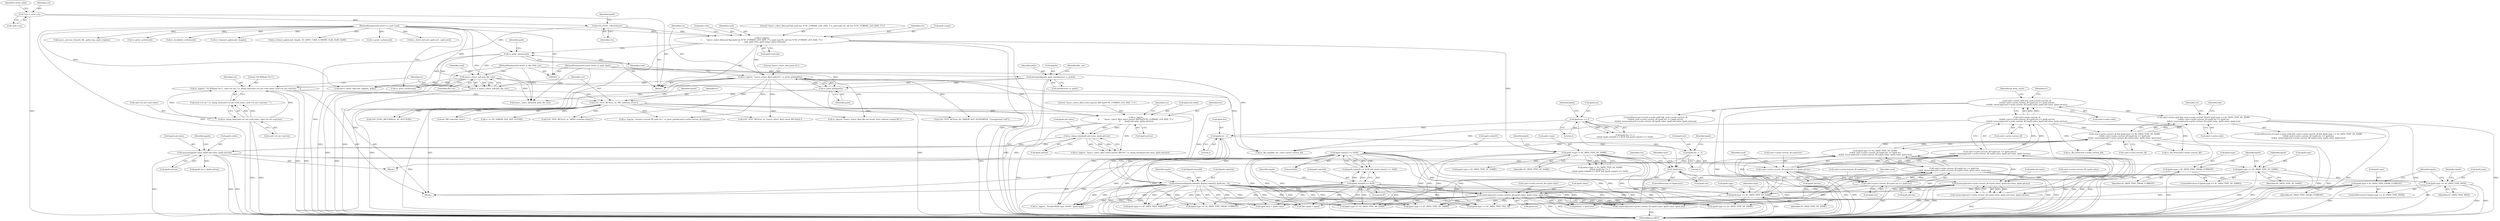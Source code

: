digraph "0_OpenSC_03628449b75a93787eb2359412a3980365dda49b#diff-f8c0128e14031ed9307d47f10f601b54@pointer" {
"1000428" [label="(Call,card->cache.valid && card->cache.current_df && lpath.type == SC_PATH_TYPE_DF_NAME\n\t\t\t&& card->cache.current_df->path.len == lpath.len\n\t\t\t&& !memcmp(card->cache.current_df->path.value, lpath.value, lpath.len))"];
"1000322" [label="(Call,card->cache.valid && card->cache.current_df\n\t\t\t\t&& card->cache.current_df->path.len == lpath.aid.len\n\t\t\t\t&& !memcmp(card->cache.current_df->path.value, lpath.aid.value, lpath.aid.len))"];
"1000328" [label="(Call,card->cache.current_df\n\t\t\t\t&& card->cache.current_df->path.len == lpath.aid.len\n\t\t\t\t&& !memcmp(card->cache.current_df->path.value, lpath.aid.value, lpath.aid.len))"];
"1000334" [label="(Call,card->cache.current_df->path.len == lpath.aid.len\n\t\t\t\t&& !memcmp(card->cache.current_df->path.value, lpath.aid.value, lpath.aid.len))"];
"1000335" [label="(Call,card->cache.current_df->path.len == lpath.aid.len)"];
"1000293" [label="(Call,memcpy(ppath.value, lpath.aid.value, lpath.aid.len))"];
"1000276" [label="(Call,sc_dump_hex(lpath.aid.value, lpath.aid.len))"];
"1000260" [label="(Call,sc_log(ctx,\n\t\t       \"iasecc_select_file() select parent AID:%p/%\"SC_FORMAT_LEN_SIZE_T\"u\",\n\t\t       lpath.aid.value, lpath.aid.len))"];
"1000157" [label="(Call,sc_log(ctx, \"iasecc_select_file() path:%s\", sc_print_path(path)))"];
"1000142" [label="(Call,sc_log(ctx,\n\t       \"iasecc_select_file(card:%p) path.len %\"SC_FORMAT_LEN_SIZE_T\"u; path.type %i; aid_len %\"SC_FORMAT_LEN_SIZE_T\"u\",\n\t       card, path->len, path->type, path->aid.len))"];
"1000128" [label="(Call,LOG_FUNC_CALLED(ctx))"];
"1000108" [label="(Call,*ctx = card->ctx)"];
"1000103" [label="(MethodParameterIn,struct sc_card *card)"];
"1000160" [label="(Call,sc_print_path(path))"];
"1000130" [label="(Call,memcpy(&lpath, path, sizeof(struct sc_path)))"];
"1000104" [label="(MethodParameterIn,const struct sc_path *path)"];
"1000221" [label="(Call,LOG_TEST_RET(ctx, rv, \"MF selection error\"))"];
"1000193" [label="(Call,sc_log(ctx, \"EF.ATR(aid:'%s')\", card->ef_atr ? sc_dump_hex(card->ef_atr->aid.value, card->ef_atr->aid.len) : \"\"))"];
"1000200" [label="(Call,sc_dump_hex(card->ef_atr->aid.value, card->ef_atr->aid.len))"];
"1000216" [label="(Call,rv = iasecc_select_mf(card, file_out))"];
"1000218" [label="(Call,iasecc_select_mf(card, file_out))"];
"1000162" [label="(Call,sc_print_cache(card))"];
"1000105" [label="(MethodParameterIn,struct sc_file **file_out)"];
"1000350" [label="(Call,!memcmp(card->cache.current_df->path.value, lpath.aid.value, lpath.aid.len))"];
"1000351" [label="(Call,memcmp(card->cache.current_df->path.value, lpath.aid.value, lpath.aid.len))"];
"1000434" [label="(Call,card->cache.current_df && lpath.type == SC_PATH_TYPE_DF_NAME\n\t\t\t&& card->cache.current_df->path.len == lpath.len\n\t\t\t&& !memcmp(card->cache.current_df->path.value, lpath.value, lpath.len))"];
"1000440" [label="(Call,lpath.type == SC_PATH_TYPE_DF_NAME\n\t\t\t&& card->cache.current_df->path.len == lpath.len\n\t\t\t&& !memcmp(card->cache.current_df->path.value, lpath.value, lpath.len))"];
"1000441" [label="(Call,lpath.type == SC_PATH_TYPE_DF_NAME)"];
"1000407" [label="(Call,lpath.type == SC_PATH_TYPE_PATH)"];
"1000396" [label="(Call,lpath.type == SC_PATH_TYPE_DF_NAME)"];
"1000166" [label="(Call,path->type != SC_PATH_TYPE_DF_NAME)"];
"1000401" [label="(Call,lpath.type = SC_PATH_TYPE_FROM_CURRENT)"];
"1000412" [label="(Call,lpath.type = SC_PATH_TYPE_FROM_CURRENT)"];
"1000446" [label="(Call,card->cache.current_df->path.len == lpath.len\n\t\t\t&& !memcmp(card->cache.current_df->path.value, lpath.value, lpath.len))"];
"1000447" [label="(Call,card->cache.current_df->path.len == lpath.len)"];
"1000418" [label="(Call,!lpath.len)"];
"1000172" [label="(Call,lpath.len >= 2)"];
"1000243" [label="(Call,lpath.len -=  2)"];
"1000238" [label="(Call,lpath.len - 2)"];
"1000460" [label="(Call,!memcmp(card->cache.current_df->path.value, lpath.value, lpath.len))"];
"1000461" [label="(Call,memcmp(card->cache.current_df->path.value, lpath.value, lpath.len))"];
"1000185" [label="(Call,lpath.value[1] == 0x00)"];
"1000178" [label="(Call,lpath.value[0] == 0x3F)"];
"1000225" [label="(Call,memmove(&lpath.value[0], &lpath.value[2], lpath.len - 2))"];
"1000309" [label="(Identifier,ppath)"];
"1000146" [label="(Call,path->len)"];
"1000145" [label="(Identifier,card)"];
"1000460" [label="(Call,!memcmp(card->cache.current_df->path.value, lpath.value, lpath.len))"];
"1000242" [label="(Literal,2)"];
"1000376" [label="(Call,iasecc_select_file(card, &ppath, &file))"];
"1000417" [label="(ControlStructure,if (!lpath.len))"];
"1000413" [label="(Call,lpath.type)"];
"1000193" [label="(Call,sc_log(ctx, \"EF.ATR(aid:'%s')\", card->ef_atr ? sc_dump_hex(card->ef_atr->aid.value, card->ef_atr->aid.len) : \"\"))"];
"1000186" [label="(Call,lpath.value[1])"];
"1000335" [label="(Call,card->cache.current_df->path.len == lpath.aid.len)"];
"1000419" [label="(Call,lpath.len)"];
"1000170" [label="(Identifier,SC_PATH_TYPE_DF_NAME)"];
"1000422" [label="(Call,LOG_FUNC_RETURN(ctx, SC_SUCCESS))"];
"1001085" [label="(Call,lpath.type == SC_PATH_TYPE_DF_NAME)"];
"1000416" [label="(Identifier,SC_PATH_TYPE_FROM_CURRENT)"];
"1000163" [label="(Identifier,card)"];
"1000166" [label="(Call,path->type != SC_PATH_TYPE_DF_NAME)"];
"1000181" [label="(Identifier,lpath)"];
"1000116" [label="(Identifier,cache_valid)"];
"1000134" [label="(Call,sizeof(struct sc_path))"];
"1000428" [label="(Call,card->cache.valid && card->cache.current_df && lpath.type == SC_PATH_TYPE_DF_NAME\n\t\t\t&& card->cache.current_df->path.len == lpath.len\n\t\t\t&& !memcmp(card->cache.current_df->path.value, lpath.value, lpath.len))"];
"1000294" [label="(Call,ppath.value)"];
"1000712" [label="(Call,lpath.type == SC_PATH_TYPE_DF_NAME)"];
"1000420" [label="(Identifier,lpath)"];
"1000194" [label="(Identifier,ctx)"];
"1000159" [label="(Literal,\"iasecc_select_file() path:%s\")"];
"1000403" [label="(Identifier,lpath)"];
"1000409" [label="(Identifier,lpath)"];
"1000276" [label="(Call,sc_dump_hex(lpath.aid.value, lpath.aid.len))"];
"1000263" [label="(Call,lpath.aid.value)"];
"1000517" [label="(Call,pathlen = lpath.len)"];
"1000225" [label="(Call,memmove(&lpath.value[0], &lpath.value[2], lpath.len - 2))"];
"1000254" [label="(Block,)"];
"1000188" [label="(Identifier,lpath)"];
"1000158" [label="(Identifier,ctx)"];
"1000351" [label="(Call,memcmp(card->cache.current_df->path.value, lpath.aid.value, lpath.aid.len))"];
"1000447" [label="(Call,card->cache.current_df->path.len == lpath.len)"];
"1000442" [label="(Call,lpath.type)"];
"1000435" [label="(Call,card->cache.current_df)"];
"1000251" [label="(Identifier,lpath)"];
"1000179" [label="(Call,lpath.value[0])"];
"1000260" [label="(Call,sc_log(ctx,\n\t\t       \"iasecc_select_file() select parent AID:%p/%\"SC_FORMAT_LEN_SIZE_T\"u\",\n\t\t       lpath.aid.value, lpath.aid.len))"];
"1000571" [label="(Call,lpath.type == SC_PATH_TYPE_FILE_ID)"];
"1000133" [label="(Identifier,path)"];
"1000201" [label="(Call,card->ef_atr->aid.value)"];
"1000407" [label="(Call,lpath.type == SC_PATH_TYPE_PATH)"];
"1000336" [label="(Call,card->cache.current_df->path.len)"];
"1000955" [label="(Call,iasecc_process_fci(card, file, apdu.resp, apdu.resplen))"];
"1000130" [label="(Call,memcpy(&lpath, path, sizeof(struct sc_path)))"];
"1000219" [label="(Identifier,card)"];
"1000806" [label="(Call,LOG_TEST_RET(ctx, rv, \"APDU transmit failed\"))"];
"1000192" [label="(Block,)"];
"1000503" [label="(Call,sc_print_cache(card))"];
"1000418" [label="(Call,!lpath.len)"];
"1001091" [label="(Call,sc_file_free(card->cache.current_df))"];
"1000277" [label="(Call,lpath.aid.value)"];
"1000872" [label="(Call,sc_invalidate_cache(card))"];
"1000322" [label="(Call,card->cache.valid && card->cache.current_df\n\t\t\t\t&& card->cache.current_df->path.len == lpath.aid.len\n\t\t\t\t&& !memcmp(card->cache.current_df->path.value, lpath.aid.value, lpath.aid.len))"];
"1000462" [label="(Call,card->cache.current_df->path.value)"];
"1000222" [label="(Identifier,ctx)"];
"1000423" [label="(Identifier,ctx)"];
"1000352" [label="(Call,card->cache.current_df->path.value)"];
"1000445" [label="(Identifier,SC_PATH_TYPE_DF_NAME)"];
"1000802" [label="(Call,sc_transmit_apdu(card, &apdu))"];
"1000168" [label="(Identifier,path)"];
"1000245" [label="(Identifier,lpath)"];
"1000826" [label="(Call,lpath.type == SC_PATH_TYPE_DF_NAME)"];
"1000226" [label="(Call,&lpath.value[0])"];
"1000273" [label="(Call,sc_log(ctx, \"iasecc_select_file() select parent AID:%s\", sc_dump_hex(lpath.aid.value, lpath.aid.len)))"];
"1000261" [label="(Identifier,ctx)"];
"1000412" [label="(Call,lpath.type = SC_PATH_TYPE_FROM_CURRENT)"];
"1000297" [label="(Call,lpath.aid.value)"];
"1000457" [label="(Call,lpath.len)"];
"1000108" [label="(Call,*ctx = card->ctx)"];
"1000196" [label="(Call,card->ef_atr ? sc_dump_hex(card->ef_atr->aid.value, card->ef_atr->aid.len) : \"\")"];
"1000411" [label="(Identifier,SC_PATH_TYPE_PATH)"];
"1000229" [label="(Identifier,lpath)"];
"1000157" [label="(Call,sc_log(ctx, \"iasecc_select_file() path:%s\", sc_print_path(path)))"];
"1000109" [label="(Identifier,ctx)"];
"1000223" [label="(Identifier,rv)"];
"1000402" [label="(Call,lpath.type)"];
"1000865" [label="(Call,rv == SC_ERROR_FILE_NOT_FOUND)"];
"1000896" [label="(Call,LOG_TEST_RET(ctx, rv, \"iasecc_select_file() check SW failed\"))"];
"1000874" [label="(Call,sc_log(ctx, \"iasecc_select_file() file not found, retry without cached DF\"))"];
"1000173" [label="(Call,lpath.len)"];
"1000110" [label="(Call,card->ctx)"];
"1000461" [label="(Call,memcmp(card->cache.current_df->path.value, lpath.value, lpath.len))"];
"1000429" [label="(Call,card->cache.valid)"];
"1000634" [label="(Call,lpath.type == SC_PATH_TYPE_FROM_CURRENT)"];
"1000316" [label="(Call,ppath.type = SC_PATH_TYPE_DF_NAME)"];
"1000262" [label="(Literal,\"iasecc_select_file() select parent AID:%p/%\"SC_FORMAT_LEN_SIZE_T\"u\")"];
"1000427" [label="(ControlStructure,if (card->cache.valid && card->cache.current_df && lpath.type == SC_PATH_TYPE_DF_NAME\n\t\t\t&& card->cache.current_df->path.len == lpath.len\n\t\t\t&& !memcmp(card->cache.current_df->path.value, lpath.value, lpath.len)))"];
"1000105" [label="(MethodParameterIn,struct sc_file **file_out)"];
"1000131" [label="(Call,&lpath)"];
"1000414" [label="(Identifier,lpath)"];
"1000302" [label="(Call,lpath.aid.len)"];
"1000172" [label="(Call,lpath.len >= 2)"];
"1000566" [label="(Call,LOG_TEST_RET(ctx, SC_ERROR_NOT_SUPPORTED, \"Unsupported card\"))"];
"1000185" [label="(Call,lpath.value[1] == 0x00)"];
"1000165" [label="(Call,path->type != SC_PATH_TYPE_DF_NAME\n\t\t\t&& lpath.len >= 2\n\t\t\t&& lpath.value[0] == 0x3F && lpath.value[1] == 0x00)"];
"1000232" [label="(Call,&lpath.value[2])"];
"1000372" [label="(Identifier,df_from_cache)"];
"1000161" [label="(Identifier,path)"];
"1000350" [label="(Call,!memcmp(card->cache.current_df->path.value, lpath.aid.value, lpath.aid.len))"];
"1000400" [label="(Identifier,SC_PATH_TYPE_DF_NAME)"];
"1000137" [label="(Identifier,file_out)"];
"1000221" [label="(Call,LOG_TEST_RET(ctx, rv, \"MF selection error\"))"];
"1000356" [label="(Identifier,card)"];
"1000282" [label="(Call,lpath.aid.len)"];
"1000408" [label="(Call,lpath.type)"];
"1000247" [label="(Literal,2)"];
"1000144" [label="(Literal,\"iasecc_select_file(card:%p) path.len %\"SC_FORMAT_LEN_SIZE_T\"u; path.type %i; aid_len %\"SC_FORMAT_LEN_SIZE_T\"u\")"];
"1000162" [label="(Call,sc_print_cache(card))"];
"1000218" [label="(Call,iasecc_select_mf(card, file_out))"];
"1000425" [label="(Call,sc_print_cache(card))"];
"1000143" [label="(Identifier,ctx)"];
"1000177" [label="(Call,lpath.value[0] == 0x3F && lpath.value[1] == 0x00)"];
"1000293" [label="(Call,memcpy(ppath.value, lpath.aid.value, lpath.aid.len))"];
"1000522" [label="(Call,sc_format_apdu(card, &apdu, SC_APDU_CASE_4_SHORT, 0xA4, 0x00, 0x00))"];
"1000167" [label="(Call,path->type)"];
"1000448" [label="(Call,card->cache.current_df->path.len)"];
"1000184" [label="(Literal,0x3F)"];
"1000395" [label="(ControlStructure,if (lpath.type == SC_PATH_TYPE_DF_NAME))"];
"1000406" [label="(ControlStructure,if (lpath.type == SC_PATH_TYPE_PATH))"];
"1000772" [label="(Call,apdu.data = lpath.value)"];
"1000195" [label="(Literal,\"EF.ATR(aid:'%s')\")"];
"1000174" [label="(Identifier,lpath)"];
"1000208" [label="(Call,card->ef_atr->aid.len)"];
"1000474" [label="(Call,lpath.len)"];
"1000128" [label="(Call,LOG_FUNC_CALLED(ctx))"];
"1000452" [label="(Identifier,card)"];
"1000106" [label="(Block,)"];
"1000466" [label="(Identifier,card)"];
"1000274" [label="(Identifier,ctx)"];
"1000397" [label="(Call,lpath.type)"];
"1000496" [label="(Call,sc_file_dup(file_out, card->cache.current_df))"];
"1000171" [label="(Call,lpath.len >= 2\n\t\t\t&& lpath.value[0] == 0x3F && lpath.value[1] == 0x00)"];
"1000238" [label="(Call,lpath.len - 2)"];
"1000191" [label="(Literal,0x00)"];
"1000323" [label="(Call,card->cache.valid)"];
"1000149" [label="(Call,path->type)"];
"1000239" [label="(Call,lpath.len)"];
"1000216" [label="(Call,rv = iasecc_select_mf(card, file_out))"];
"1000479" [label="(Identifier,ctx)"];
"1000129" [label="(Identifier,ctx)"];
"1000366" [label="(Call,lpath.aid.len)"];
"1000361" [label="(Call,lpath.aid.value)"];
"1000160" [label="(Call,sc_print_path(path))"];
"1000513" [label="(Identifier,file)"];
"1000948" [label="(Call,file->path = lpath)"];
"1000268" [label="(Call,lpath.aid.len)"];
"1001125" [label="(Call,sc_print_cache(card))"];
"1000446" [label="(Call,card->cache.current_df->path.len == lpath.len\n\t\t\t&& !memcmp(card->cache.current_df->path.value, lpath.value, lpath.len))"];
"1000142" [label="(Call,sc_log(ctx,\n\t       \"iasecc_select_file(card:%p) path.len %\"SC_FORMAT_LEN_SIZE_T\"u; path.type %i; aid_len %\"SC_FORMAT_LEN_SIZE_T\"u\",\n\t       card, path->len, path->type, path->aid.len))"];
"1000345" [label="(Call,lpath.aid.len)"];
"1000812" [label="(Call,sc_check_sw(card, apdu.sw1, apdu.sw2))"];
"1000334" [label="(Call,card->cache.current_df->path.len == lpath.aid.len\n\t\t\t\t&& !memcmp(card->cache.current_df->path.value, lpath.aid.value, lpath.aid.len))"];
"1000224" [label="(Literal,\"MF selection error\")"];
"1000747" [label="(Call,sc_log(ctx, \"Invalid PATH type: 0x%X\", lpath.type))"];
"1000329" [label="(Call,card->cache.current_df)"];
"1000244" [label="(Call,lpath.len)"];
"1000691" [label="(Call,lpath.type == SC_PATH_TYPE_PARENT)"];
"1000434" [label="(Call,card->cache.current_df && lpath.type == SC_PATH_TYPE_DF_NAME\n\t\t\t&& card->cache.current_df->path.len == lpath.len\n\t\t\t&& !memcmp(card->cache.current_df->path.value, lpath.value, lpath.len))"];
"1000176" [label="(Literal,2)"];
"1000152" [label="(Call,path->aid.len)"];
"1000243" [label="(Call,lpath.len -=  2)"];
"1000321" [label="(ControlStructure,if (card->cache.valid && card->cache.current_df\n\t\t\t\t&& card->cache.current_df->path.len == lpath.aid.len\n\t\t\t\t&& !memcmp(card->cache.current_df->path.value, lpath.aid.value, lpath.aid.len)))"];
"1000132" [label="(Identifier,lpath)"];
"1000401" [label="(Call,lpath.type = SC_PATH_TYPE_FROM_CURRENT)"];
"1000478" [label="(Call,sc_log(ctx, \"returns current DF path %s\", sc_print_path(&card->cache.current_df->path)))"];
"1000405" [label="(Identifier,SC_PATH_TYPE_FROM_CURRENT)"];
"1000178" [label="(Call,lpath.value[0] == 0x3F)"];
"1000396" [label="(Call,lpath.type == SC_PATH_TYPE_DF_NAME)"];
"1000220" [label="(Identifier,file_out)"];
"1000375" [label="(Identifier,rv)"];
"1000441" [label="(Call,lpath.type == SC_PATH_TYPE_DF_NAME)"];
"1000307" [label="(Call,ppath.len = lpath.aid.len)"];
"1000328" [label="(Call,card->cache.current_df\n\t\t\t\t&& card->cache.current_df->path.len == lpath.aid.len\n\t\t\t\t&& !memcmp(card->cache.current_df->path.value, lpath.aid.value, lpath.aid.len))"];
"1000426" [label="(Identifier,card)"];
"1001130" [label="(MethodReturn,RET)"];
"1000993" [label="(Call,sc_file_free(card->cache.current_df))"];
"1000471" [label="(Call,lpath.value)"];
"1000104" [label="(MethodParameterIn,const struct sc_path *path)"];
"1000889" [label="(Call,iasecc_select_file(card, path, file_out))"];
"1000200" [label="(Call,sc_dump_hex(card->ef_atr->aid.value, card->ef_atr->aid.len))"];
"1000103" [label="(MethodParameterIn,struct sc_card *card)"];
"1000217" [label="(Identifier,rv)"];
"1000440" [label="(Call,lpath.type == SC_PATH_TYPE_DF_NAME\n\t\t\t&& card->cache.current_df->path.len == lpath.len\n\t\t\t&& !memcmp(card->cache.current_df->path.value, lpath.value, lpath.len))"];
"1000428" -> "1000427"  [label="AST: "];
"1000428" -> "1000429"  [label="CFG: "];
"1000428" -> "1000434"  [label="CFG: "];
"1000429" -> "1000428"  [label="AST: "];
"1000434" -> "1000428"  [label="AST: "];
"1000479" -> "1000428"  [label="CFG: "];
"1000513" -> "1000428"  [label="CFG: "];
"1000428" -> "1001130"  [label="DDG: "];
"1000428" -> "1001130"  [label="DDG: "];
"1000428" -> "1001130"  [label="DDG: "];
"1000322" -> "1000428"  [label="DDG: "];
"1000434" -> "1000428"  [label="DDG: "];
"1000434" -> "1000428"  [label="DDG: "];
"1000322" -> "1000321"  [label="AST: "];
"1000322" -> "1000323"  [label="CFG: "];
"1000322" -> "1000328"  [label="CFG: "];
"1000323" -> "1000322"  [label="AST: "];
"1000328" -> "1000322"  [label="AST: "];
"1000372" -> "1000322"  [label="CFG: "];
"1000375" -> "1000322"  [label="CFG: "];
"1000322" -> "1001130"  [label="DDG: "];
"1000322" -> "1001130"  [label="DDG: "];
"1000328" -> "1000322"  [label="DDG: "];
"1000328" -> "1000322"  [label="DDG: "];
"1000328" -> "1000329"  [label="CFG: "];
"1000328" -> "1000334"  [label="CFG: "];
"1000329" -> "1000328"  [label="AST: "];
"1000334" -> "1000328"  [label="AST: "];
"1000328" -> "1001130"  [label="DDG: "];
"1000328" -> "1001130"  [label="DDG: "];
"1000334" -> "1000328"  [label="DDG: "];
"1000334" -> "1000328"  [label="DDG: "];
"1000328" -> "1000434"  [label="DDG: "];
"1000328" -> "1000496"  [label="DDG: "];
"1000328" -> "1000993"  [label="DDG: "];
"1000328" -> "1001091"  [label="DDG: "];
"1000334" -> "1000335"  [label="CFG: "];
"1000334" -> "1000350"  [label="CFG: "];
"1000335" -> "1000334"  [label="AST: "];
"1000350" -> "1000334"  [label="AST: "];
"1000334" -> "1001130"  [label="DDG: "];
"1000334" -> "1001130"  [label="DDG: "];
"1000335" -> "1000334"  [label="DDG: "];
"1000335" -> "1000334"  [label="DDG: "];
"1000350" -> "1000334"  [label="DDG: "];
"1000335" -> "1000345"  [label="CFG: "];
"1000336" -> "1000335"  [label="AST: "];
"1000345" -> "1000335"  [label="AST: "];
"1000356" -> "1000335"  [label="CFG: "];
"1000335" -> "1001130"  [label="DDG: "];
"1000335" -> "1001130"  [label="DDG: "];
"1000293" -> "1000335"  [label="DDG: "];
"1000335" -> "1000351"  [label="DDG: "];
"1000335" -> "1000447"  [label="DDG: "];
"1000293" -> "1000254"  [label="AST: "];
"1000293" -> "1000302"  [label="CFG: "];
"1000294" -> "1000293"  [label="AST: "];
"1000297" -> "1000293"  [label="AST: "];
"1000302" -> "1000293"  [label="AST: "];
"1000309" -> "1000293"  [label="CFG: "];
"1000293" -> "1001130"  [label="DDG: "];
"1000293" -> "1001130"  [label="DDG: "];
"1000293" -> "1001130"  [label="DDG: "];
"1000276" -> "1000293"  [label="DDG: "];
"1000276" -> "1000293"  [label="DDG: "];
"1000293" -> "1000307"  [label="DDG: "];
"1000293" -> "1000351"  [label="DDG: "];
"1000276" -> "1000273"  [label="AST: "];
"1000276" -> "1000282"  [label="CFG: "];
"1000277" -> "1000276"  [label="AST: "];
"1000282" -> "1000276"  [label="AST: "];
"1000273" -> "1000276"  [label="CFG: "];
"1000276" -> "1000273"  [label="DDG: "];
"1000276" -> "1000273"  [label="DDG: "];
"1000260" -> "1000276"  [label="DDG: "];
"1000260" -> "1000276"  [label="DDG: "];
"1000260" -> "1000254"  [label="AST: "];
"1000260" -> "1000268"  [label="CFG: "];
"1000261" -> "1000260"  [label="AST: "];
"1000262" -> "1000260"  [label="AST: "];
"1000263" -> "1000260"  [label="AST: "];
"1000268" -> "1000260"  [label="AST: "];
"1000274" -> "1000260"  [label="CFG: "];
"1000260" -> "1001130"  [label="DDG: "];
"1000157" -> "1000260"  [label="DDG: "];
"1000221" -> "1000260"  [label="DDG: "];
"1000260" -> "1000273"  [label="DDG: "];
"1000157" -> "1000106"  [label="AST: "];
"1000157" -> "1000160"  [label="CFG: "];
"1000158" -> "1000157"  [label="AST: "];
"1000159" -> "1000157"  [label="AST: "];
"1000160" -> "1000157"  [label="AST: "];
"1000163" -> "1000157"  [label="CFG: "];
"1000157" -> "1001130"  [label="DDG: "];
"1000157" -> "1001130"  [label="DDG: "];
"1000142" -> "1000157"  [label="DDG: "];
"1000160" -> "1000157"  [label="DDG: "];
"1000157" -> "1000193"  [label="DDG: "];
"1000157" -> "1000422"  [label="DDG: "];
"1000157" -> "1000478"  [label="DDG: "];
"1000157" -> "1000566"  [label="DDG: "];
"1000157" -> "1000747"  [label="DDG: "];
"1000157" -> "1000806"  [label="DDG: "];
"1000157" -> "1000874"  [label="DDG: "];
"1000157" -> "1000896"  [label="DDG: "];
"1000142" -> "1000106"  [label="AST: "];
"1000142" -> "1000152"  [label="CFG: "];
"1000143" -> "1000142"  [label="AST: "];
"1000144" -> "1000142"  [label="AST: "];
"1000145" -> "1000142"  [label="AST: "];
"1000146" -> "1000142"  [label="AST: "];
"1000149" -> "1000142"  [label="AST: "];
"1000152" -> "1000142"  [label="AST: "];
"1000158" -> "1000142"  [label="CFG: "];
"1000142" -> "1001130"  [label="DDG: "];
"1000142" -> "1001130"  [label="DDG: "];
"1000142" -> "1001130"  [label="DDG: "];
"1000128" -> "1000142"  [label="DDG: "];
"1000103" -> "1000142"  [label="DDG: "];
"1000142" -> "1000162"  [label="DDG: "];
"1000142" -> "1000166"  [label="DDG: "];
"1000128" -> "1000106"  [label="AST: "];
"1000128" -> "1000129"  [label="CFG: "];
"1000129" -> "1000128"  [label="AST: "];
"1000132" -> "1000128"  [label="CFG: "];
"1000128" -> "1001130"  [label="DDG: "];
"1000108" -> "1000128"  [label="DDG: "];
"1000108" -> "1000106"  [label="AST: "];
"1000108" -> "1000110"  [label="CFG: "];
"1000109" -> "1000108"  [label="AST: "];
"1000110" -> "1000108"  [label="AST: "];
"1000116" -> "1000108"  [label="CFG: "];
"1000108" -> "1001130"  [label="DDG: "];
"1000103" -> "1000102"  [label="AST: "];
"1000103" -> "1001130"  [label="DDG: "];
"1000103" -> "1000162"  [label="DDG: "];
"1000103" -> "1000218"  [label="DDG: "];
"1000103" -> "1000376"  [label="DDG: "];
"1000103" -> "1000425"  [label="DDG: "];
"1000103" -> "1000503"  [label="DDG: "];
"1000103" -> "1000522"  [label="DDG: "];
"1000103" -> "1000802"  [label="DDG: "];
"1000103" -> "1000812"  [label="DDG: "];
"1000103" -> "1000872"  [label="DDG: "];
"1000103" -> "1000889"  [label="DDG: "];
"1000103" -> "1000955"  [label="DDG: "];
"1000103" -> "1001125"  [label="DDG: "];
"1000160" -> "1000161"  [label="CFG: "];
"1000161" -> "1000160"  [label="AST: "];
"1000160" -> "1001130"  [label="DDG: "];
"1000130" -> "1000160"  [label="DDG: "];
"1000104" -> "1000160"  [label="DDG: "];
"1000160" -> "1000889"  [label="DDG: "];
"1000130" -> "1000106"  [label="AST: "];
"1000130" -> "1000134"  [label="CFG: "];
"1000131" -> "1000130"  [label="AST: "];
"1000133" -> "1000130"  [label="AST: "];
"1000134" -> "1000130"  [label="AST: "];
"1000137" -> "1000130"  [label="CFG: "];
"1000130" -> "1001130"  [label="DDG: "];
"1000130" -> "1001130"  [label="DDG: "];
"1000104" -> "1000130"  [label="DDG: "];
"1000104" -> "1000102"  [label="AST: "];
"1000104" -> "1001130"  [label="DDG: "];
"1000104" -> "1000889"  [label="DDG: "];
"1000221" -> "1000192"  [label="AST: "];
"1000221" -> "1000224"  [label="CFG: "];
"1000222" -> "1000221"  [label="AST: "];
"1000223" -> "1000221"  [label="AST: "];
"1000224" -> "1000221"  [label="AST: "];
"1000229" -> "1000221"  [label="CFG: "];
"1000221" -> "1001130"  [label="DDG: "];
"1000193" -> "1000221"  [label="DDG: "];
"1000216" -> "1000221"  [label="DDG: "];
"1000221" -> "1000422"  [label="DDG: "];
"1000221" -> "1000478"  [label="DDG: "];
"1000221" -> "1000566"  [label="DDG: "];
"1000221" -> "1000747"  [label="DDG: "];
"1000221" -> "1000806"  [label="DDG: "];
"1000221" -> "1000865"  [label="DDG: "];
"1000221" -> "1000874"  [label="DDG: "];
"1000221" -> "1000896"  [label="DDG: "];
"1000193" -> "1000192"  [label="AST: "];
"1000193" -> "1000196"  [label="CFG: "];
"1000194" -> "1000193"  [label="AST: "];
"1000195" -> "1000193"  [label="AST: "];
"1000196" -> "1000193"  [label="AST: "];
"1000217" -> "1000193"  [label="CFG: "];
"1000193" -> "1001130"  [label="DDG: "];
"1000193" -> "1001130"  [label="DDG: "];
"1000200" -> "1000193"  [label="DDG: "];
"1000200" -> "1000193"  [label="DDG: "];
"1000200" -> "1000196"  [label="AST: "];
"1000200" -> "1000208"  [label="CFG: "];
"1000201" -> "1000200"  [label="AST: "];
"1000208" -> "1000200"  [label="AST: "];
"1000196" -> "1000200"  [label="CFG: "];
"1000200" -> "1001130"  [label="DDG: "];
"1000200" -> "1001130"  [label="DDG: "];
"1000200" -> "1000196"  [label="DDG: "];
"1000200" -> "1000196"  [label="DDG: "];
"1000216" -> "1000192"  [label="AST: "];
"1000216" -> "1000218"  [label="CFG: "];
"1000217" -> "1000216"  [label="AST: "];
"1000218" -> "1000216"  [label="AST: "];
"1000222" -> "1000216"  [label="CFG: "];
"1000216" -> "1001130"  [label="DDG: "];
"1000218" -> "1000216"  [label="DDG: "];
"1000218" -> "1000216"  [label="DDG: "];
"1000218" -> "1000220"  [label="CFG: "];
"1000219" -> "1000218"  [label="AST: "];
"1000220" -> "1000218"  [label="AST: "];
"1000218" -> "1001130"  [label="DDG: "];
"1000162" -> "1000218"  [label="DDG: "];
"1000105" -> "1000218"  [label="DDG: "];
"1000218" -> "1000376"  [label="DDG: "];
"1000218" -> "1000425"  [label="DDG: "];
"1000218" -> "1000496"  [label="DDG: "];
"1000218" -> "1000889"  [label="DDG: "];
"1000162" -> "1000106"  [label="AST: "];
"1000162" -> "1000163"  [label="CFG: "];
"1000163" -> "1000162"  [label="AST: "];
"1000168" -> "1000162"  [label="CFG: "];
"1000162" -> "1000376"  [label="DDG: "];
"1000162" -> "1000425"  [label="DDG: "];
"1000105" -> "1000102"  [label="AST: "];
"1000105" -> "1001130"  [label="DDG: "];
"1000105" -> "1000496"  [label="DDG: "];
"1000105" -> "1000889"  [label="DDG: "];
"1000350" -> "1000351"  [label="CFG: "];
"1000351" -> "1000350"  [label="AST: "];
"1000350" -> "1001130"  [label="DDG: "];
"1000351" -> "1000350"  [label="DDG: "];
"1000351" -> "1000350"  [label="DDG: "];
"1000351" -> "1000350"  [label="DDG: "];
"1000351" -> "1000366"  [label="CFG: "];
"1000352" -> "1000351"  [label="AST: "];
"1000361" -> "1000351"  [label="AST: "];
"1000366" -> "1000351"  [label="AST: "];
"1000351" -> "1001130"  [label="DDG: "];
"1000351" -> "1001130"  [label="DDG: "];
"1000351" -> "1001130"  [label="DDG: "];
"1000351" -> "1000461"  [label="DDG: "];
"1000434" -> "1000435"  [label="CFG: "];
"1000434" -> "1000440"  [label="CFG: "];
"1000435" -> "1000434"  [label="AST: "];
"1000440" -> "1000434"  [label="AST: "];
"1000434" -> "1001130"  [label="DDG: "];
"1000434" -> "1001130"  [label="DDG: "];
"1000440" -> "1000434"  [label="DDG: "];
"1000440" -> "1000434"  [label="DDG: "];
"1000434" -> "1000496"  [label="DDG: "];
"1000434" -> "1000993"  [label="DDG: "];
"1000434" -> "1001091"  [label="DDG: "];
"1000440" -> "1000441"  [label="CFG: "];
"1000440" -> "1000446"  [label="CFG: "];
"1000441" -> "1000440"  [label="AST: "];
"1000446" -> "1000440"  [label="AST: "];
"1000440" -> "1001130"  [label="DDG: "];
"1000440" -> "1001130"  [label="DDG: "];
"1000441" -> "1000440"  [label="DDG: "];
"1000441" -> "1000440"  [label="DDG: "];
"1000446" -> "1000440"  [label="DDG: "];
"1000446" -> "1000440"  [label="DDG: "];
"1000441" -> "1000445"  [label="CFG: "];
"1000442" -> "1000441"  [label="AST: "];
"1000445" -> "1000441"  [label="AST: "];
"1000452" -> "1000441"  [label="CFG: "];
"1000441" -> "1001130"  [label="DDG: "];
"1000407" -> "1000441"  [label="DDG: "];
"1000412" -> "1000441"  [label="DDG: "];
"1000396" -> "1000441"  [label="DDG: "];
"1000166" -> "1000441"  [label="DDG: "];
"1000441" -> "1000571"  [label="DDG: "];
"1000441" -> "1000712"  [label="DDG: "];
"1000441" -> "1000826"  [label="DDG: "];
"1000441" -> "1001085"  [label="DDG: "];
"1000407" -> "1000406"  [label="AST: "];
"1000407" -> "1000411"  [label="CFG: "];
"1000408" -> "1000407"  [label="AST: "];
"1000411" -> "1000407"  [label="AST: "];
"1000414" -> "1000407"  [label="CFG: "];
"1000420" -> "1000407"  [label="CFG: "];
"1000407" -> "1001130"  [label="DDG: "];
"1000407" -> "1001130"  [label="DDG: "];
"1000396" -> "1000407"  [label="DDG: "];
"1000401" -> "1000407"  [label="DDG: "];
"1000407" -> "1000571"  [label="DDG: "];
"1000396" -> "1000395"  [label="AST: "];
"1000396" -> "1000400"  [label="CFG: "];
"1000397" -> "1000396"  [label="AST: "];
"1000400" -> "1000396"  [label="AST: "];
"1000403" -> "1000396"  [label="CFG: "];
"1000409" -> "1000396"  [label="CFG: "];
"1000396" -> "1001130"  [label="DDG: "];
"1000396" -> "1001130"  [label="DDG: "];
"1000166" -> "1000396"  [label="DDG: "];
"1000396" -> "1000712"  [label="DDG: "];
"1000396" -> "1000826"  [label="DDG: "];
"1000396" -> "1001085"  [label="DDG: "];
"1000166" -> "1000165"  [label="AST: "];
"1000166" -> "1000170"  [label="CFG: "];
"1000167" -> "1000166"  [label="AST: "];
"1000170" -> "1000166"  [label="AST: "];
"1000174" -> "1000166"  [label="CFG: "];
"1000165" -> "1000166"  [label="CFG: "];
"1000166" -> "1001130"  [label="DDG: "];
"1000166" -> "1001130"  [label="DDG: "];
"1000166" -> "1000165"  [label="DDG: "];
"1000166" -> "1000165"  [label="DDG: "];
"1000166" -> "1000316"  [label="DDG: "];
"1000166" -> "1000712"  [label="DDG: "];
"1000166" -> "1000826"  [label="DDG: "];
"1000166" -> "1001085"  [label="DDG: "];
"1000401" -> "1000395"  [label="AST: "];
"1000401" -> "1000405"  [label="CFG: "];
"1000402" -> "1000401"  [label="AST: "];
"1000405" -> "1000401"  [label="AST: "];
"1000409" -> "1000401"  [label="CFG: "];
"1000401" -> "1001130"  [label="DDG: "];
"1000412" -> "1000406"  [label="AST: "];
"1000412" -> "1000416"  [label="CFG: "];
"1000413" -> "1000412"  [label="AST: "];
"1000416" -> "1000412"  [label="AST: "];
"1000420" -> "1000412"  [label="CFG: "];
"1000412" -> "1001130"  [label="DDG: "];
"1000412" -> "1000571"  [label="DDG: "];
"1000446" -> "1000447"  [label="CFG: "];
"1000446" -> "1000460"  [label="CFG: "];
"1000447" -> "1000446"  [label="AST: "];
"1000460" -> "1000446"  [label="AST: "];
"1000446" -> "1001130"  [label="DDG: "];
"1000446" -> "1001130"  [label="DDG: "];
"1000447" -> "1000446"  [label="DDG: "];
"1000447" -> "1000446"  [label="DDG: "];
"1000460" -> "1000446"  [label="DDG: "];
"1000447" -> "1000457"  [label="CFG: "];
"1000448" -> "1000447"  [label="AST: "];
"1000457" -> "1000447"  [label="AST: "];
"1000466" -> "1000447"  [label="CFG: "];
"1000447" -> "1001130"  [label="DDG: "];
"1000418" -> "1000447"  [label="DDG: "];
"1000447" -> "1000461"  [label="DDG: "];
"1000447" -> "1000517"  [label="DDG: "];
"1000418" -> "1000417"  [label="AST: "];
"1000418" -> "1000419"  [label="CFG: "];
"1000419" -> "1000418"  [label="AST: "];
"1000423" -> "1000418"  [label="CFG: "];
"1000426" -> "1000418"  [label="CFG: "];
"1000418" -> "1001130"  [label="DDG: "];
"1000172" -> "1000418"  [label="DDG: "];
"1000243" -> "1000418"  [label="DDG: "];
"1000418" -> "1000517"  [label="DDG: "];
"1000172" -> "1000171"  [label="AST: "];
"1000172" -> "1000176"  [label="CFG: "];
"1000173" -> "1000172"  [label="AST: "];
"1000176" -> "1000172"  [label="AST: "];
"1000181" -> "1000172"  [label="CFG: "];
"1000171" -> "1000172"  [label="CFG: "];
"1000172" -> "1000171"  [label="DDG: "];
"1000172" -> "1000171"  [label="DDG: "];
"1000172" -> "1000238"  [label="DDG: "];
"1000243" -> "1000192"  [label="AST: "];
"1000243" -> "1000247"  [label="CFG: "];
"1000244" -> "1000243"  [label="AST: "];
"1000247" -> "1000243"  [label="AST: "];
"1000251" -> "1000243"  [label="CFG: "];
"1000238" -> "1000243"  [label="DDG: "];
"1000238" -> "1000225"  [label="AST: "];
"1000238" -> "1000242"  [label="CFG: "];
"1000239" -> "1000238"  [label="AST: "];
"1000242" -> "1000238"  [label="AST: "];
"1000225" -> "1000238"  [label="CFG: "];
"1000238" -> "1000225"  [label="DDG: "];
"1000238" -> "1000225"  [label="DDG: "];
"1000460" -> "1000461"  [label="CFG: "];
"1000461" -> "1000460"  [label="AST: "];
"1000460" -> "1001130"  [label="DDG: "];
"1000461" -> "1000460"  [label="DDG: "];
"1000461" -> "1000460"  [label="DDG: "];
"1000461" -> "1000460"  [label="DDG: "];
"1000461" -> "1000474"  [label="CFG: "];
"1000462" -> "1000461"  [label="AST: "];
"1000471" -> "1000461"  [label="AST: "];
"1000474" -> "1000461"  [label="AST: "];
"1000461" -> "1001130"  [label="DDG: "];
"1000461" -> "1001130"  [label="DDG: "];
"1000185" -> "1000461"  [label="DDG: "];
"1000178" -> "1000461"  [label="DDG: "];
"1000225" -> "1000461"  [label="DDG: "];
"1000225" -> "1000461"  [label="DDG: "];
"1000461" -> "1000517"  [label="DDG: "];
"1000461" -> "1000517"  [label="DDG: "];
"1000461" -> "1000571"  [label="DDG: "];
"1000461" -> "1000634"  [label="DDG: "];
"1000461" -> "1000691"  [label="DDG: "];
"1000461" -> "1000712"  [label="DDG: "];
"1000461" -> "1000747"  [label="DDG: "];
"1000461" -> "1000772"  [label="DDG: "];
"1000461" -> "1000826"  [label="DDG: "];
"1000461" -> "1000948"  [label="DDG: "];
"1000461" -> "1001085"  [label="DDG: "];
"1000185" -> "1000177"  [label="AST: "];
"1000185" -> "1000191"  [label="CFG: "];
"1000186" -> "1000185"  [label="AST: "];
"1000191" -> "1000185"  [label="AST: "];
"1000177" -> "1000185"  [label="CFG: "];
"1000185" -> "1001130"  [label="DDG: "];
"1000185" -> "1000177"  [label="DDG: "];
"1000185" -> "1000177"  [label="DDG: "];
"1000185" -> "1000517"  [label="DDG: "];
"1000185" -> "1000571"  [label="DDG: "];
"1000185" -> "1000634"  [label="DDG: "];
"1000185" -> "1000691"  [label="DDG: "];
"1000185" -> "1000712"  [label="DDG: "];
"1000185" -> "1000747"  [label="DDG: "];
"1000185" -> "1000772"  [label="DDG: "];
"1000185" -> "1000826"  [label="DDG: "];
"1000185" -> "1000948"  [label="DDG: "];
"1000185" -> "1001085"  [label="DDG: "];
"1000178" -> "1000177"  [label="AST: "];
"1000178" -> "1000184"  [label="CFG: "];
"1000179" -> "1000178"  [label="AST: "];
"1000184" -> "1000178"  [label="AST: "];
"1000188" -> "1000178"  [label="CFG: "];
"1000177" -> "1000178"  [label="CFG: "];
"1000178" -> "1001130"  [label="DDG: "];
"1000178" -> "1000177"  [label="DDG: "];
"1000178" -> "1000177"  [label="DDG: "];
"1000178" -> "1000517"  [label="DDG: "];
"1000178" -> "1000571"  [label="DDG: "];
"1000178" -> "1000634"  [label="DDG: "];
"1000178" -> "1000691"  [label="DDG: "];
"1000178" -> "1000712"  [label="DDG: "];
"1000178" -> "1000747"  [label="DDG: "];
"1000178" -> "1000772"  [label="DDG: "];
"1000178" -> "1000826"  [label="DDG: "];
"1000178" -> "1000948"  [label="DDG: "];
"1000178" -> "1001085"  [label="DDG: "];
"1000225" -> "1000192"  [label="AST: "];
"1000226" -> "1000225"  [label="AST: "];
"1000232" -> "1000225"  [label="AST: "];
"1000245" -> "1000225"  [label="CFG: "];
"1000225" -> "1001130"  [label="DDG: "];
"1000225" -> "1001130"  [label="DDG: "];
"1000225" -> "1001130"  [label="DDG: "];
"1000225" -> "1001130"  [label="DDG: "];
"1000225" -> "1000517"  [label="DDG: "];
"1000225" -> "1000517"  [label="DDG: "];
"1000225" -> "1000571"  [label="DDG: "];
"1000225" -> "1000571"  [label="DDG: "];
"1000225" -> "1000634"  [label="DDG: "];
"1000225" -> "1000634"  [label="DDG: "];
"1000225" -> "1000691"  [label="DDG: "];
"1000225" -> "1000691"  [label="DDG: "];
"1000225" -> "1000712"  [label="DDG: "];
"1000225" -> "1000712"  [label="DDG: "];
"1000225" -> "1000747"  [label="DDG: "];
"1000225" -> "1000747"  [label="DDG: "];
"1000225" -> "1000772"  [label="DDG: "];
"1000225" -> "1000772"  [label="DDG: "];
"1000225" -> "1000826"  [label="DDG: "];
"1000225" -> "1000826"  [label="DDG: "];
"1000225" -> "1000948"  [label="DDG: "];
"1000225" -> "1000948"  [label="DDG: "];
"1000225" -> "1001085"  [label="DDG: "];
"1000225" -> "1001085"  [label="DDG: "];
}
